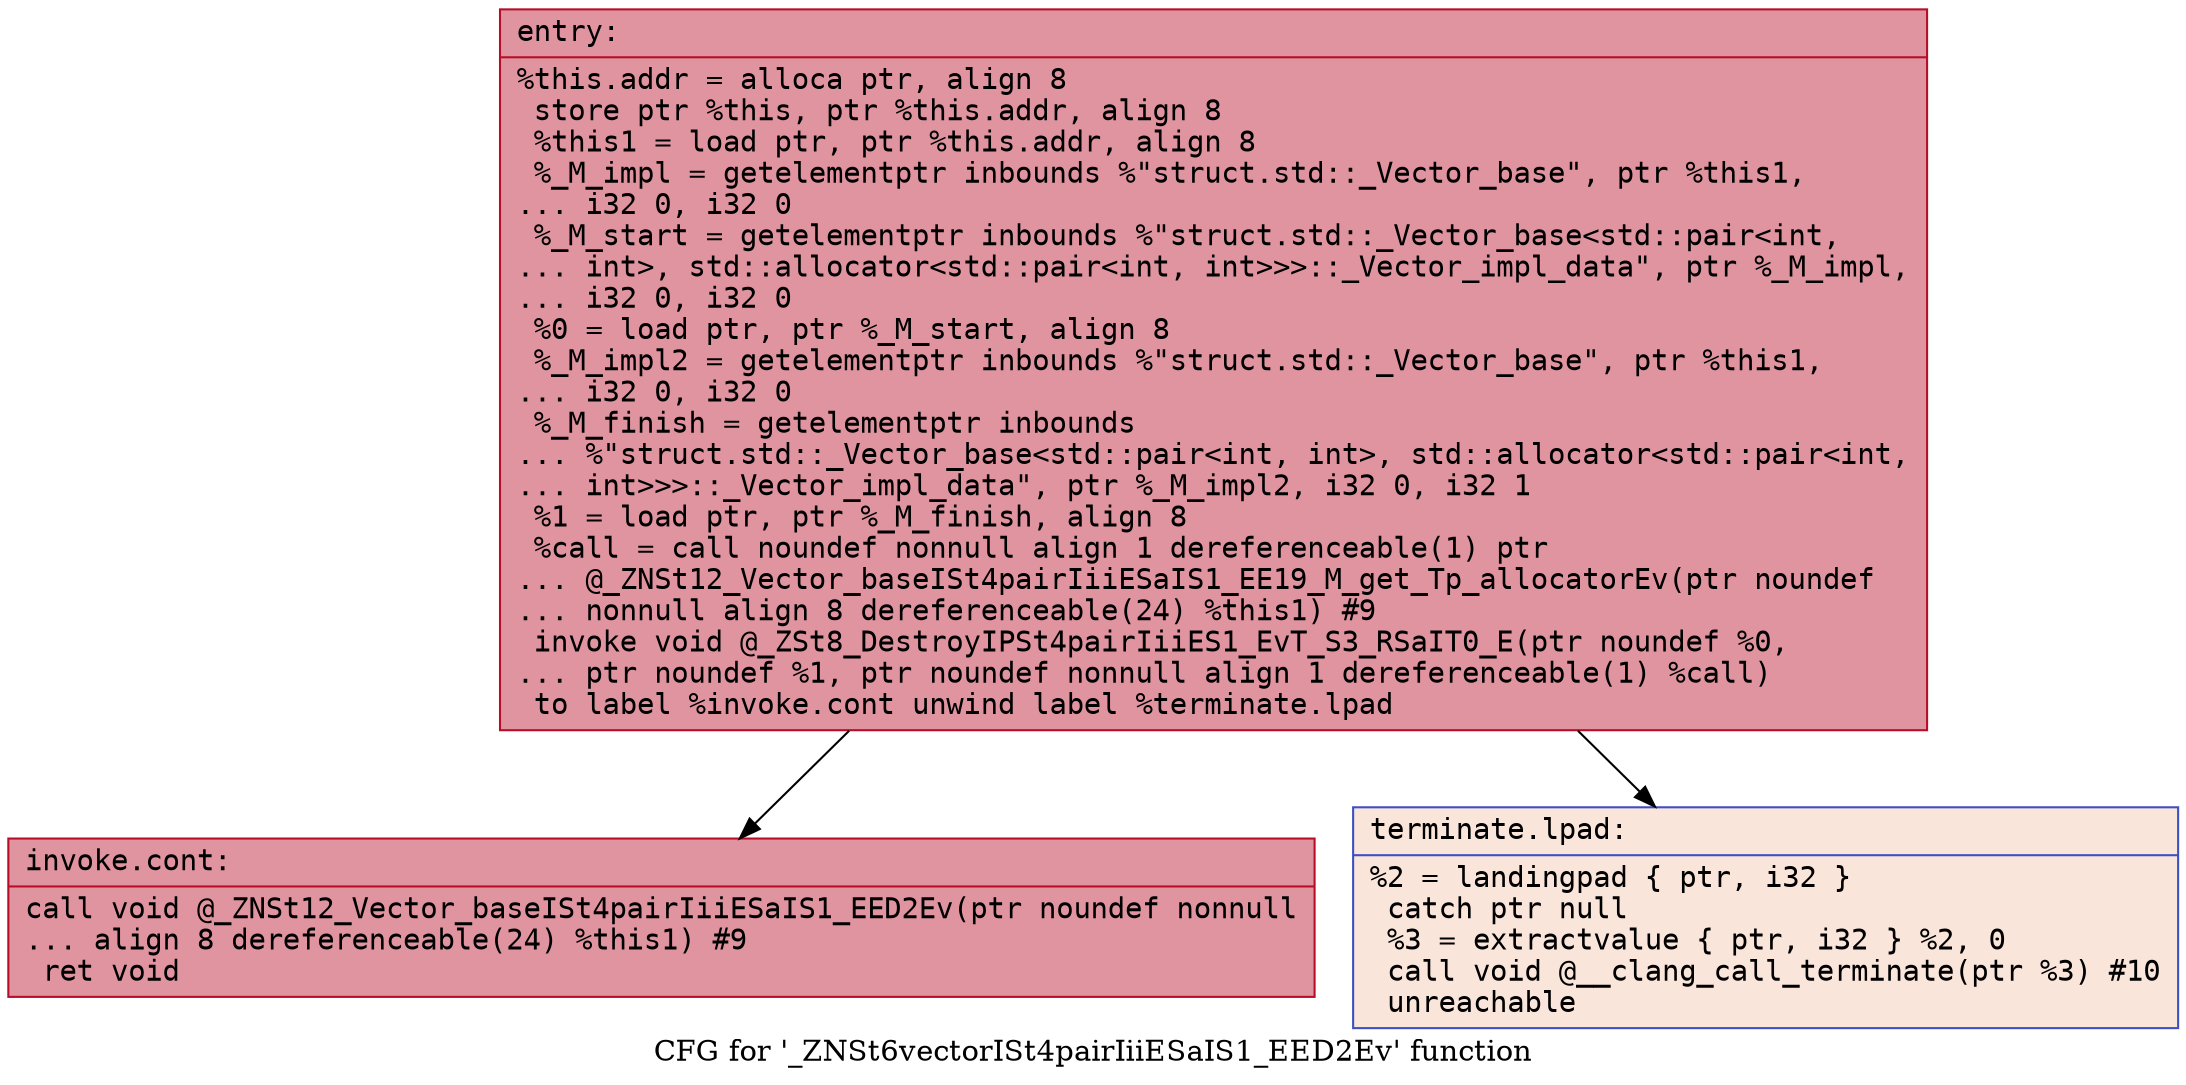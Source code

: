 digraph "CFG for '_ZNSt6vectorISt4pairIiiESaIS1_EED2Ev' function" {
	label="CFG for '_ZNSt6vectorISt4pairIiiESaIS1_EED2Ev' function";

	Node0x55c954e9aa80 [shape=record,color="#b70d28ff", style=filled, fillcolor="#b70d2870" fontname="Courier",label="{entry:\l|  %this.addr = alloca ptr, align 8\l  store ptr %this, ptr %this.addr, align 8\l  %this1 = load ptr, ptr %this.addr, align 8\l  %_M_impl = getelementptr inbounds %\"struct.std::_Vector_base\", ptr %this1,\l... i32 0, i32 0\l  %_M_start = getelementptr inbounds %\"struct.std::_Vector_base\<std::pair\<int,\l... int\>, std::allocator\<std::pair\<int, int\>\>\>::_Vector_impl_data\", ptr %_M_impl,\l... i32 0, i32 0\l  %0 = load ptr, ptr %_M_start, align 8\l  %_M_impl2 = getelementptr inbounds %\"struct.std::_Vector_base\", ptr %this1,\l... i32 0, i32 0\l  %_M_finish = getelementptr inbounds\l... %\"struct.std::_Vector_base\<std::pair\<int, int\>, std::allocator\<std::pair\<int,\l... int\>\>\>::_Vector_impl_data\", ptr %_M_impl2, i32 0, i32 1\l  %1 = load ptr, ptr %_M_finish, align 8\l  %call = call noundef nonnull align 1 dereferenceable(1) ptr\l... @_ZNSt12_Vector_baseISt4pairIiiESaIS1_EE19_M_get_Tp_allocatorEv(ptr noundef\l... nonnull align 8 dereferenceable(24) %this1) #9\l  invoke void @_ZSt8_DestroyIPSt4pairIiiES1_EvT_S3_RSaIT0_E(ptr noundef %0,\l... ptr noundef %1, ptr noundef nonnull align 1 dereferenceable(1) %call)\l          to label %invoke.cont unwind label %terminate.lpad\l}"];
	Node0x55c954e9aa80 -> Node0x55c954ea2990[tooltip="entry -> invoke.cont\nProbability 100.00%" ];
	Node0x55c954e9aa80 -> Node0x55c954ea2c30[tooltip="entry -> terminate.lpad\nProbability 0.00%" ];
	Node0x55c954ea2990 [shape=record,color="#b70d28ff", style=filled, fillcolor="#b70d2870" fontname="Courier",label="{invoke.cont:\l|  call void @_ZNSt12_Vector_baseISt4pairIiiESaIS1_EED2Ev(ptr noundef nonnull\l... align 8 dereferenceable(24) %this1) #9\l  ret void\l}"];
	Node0x55c954ea2c30 [shape=record,color="#3d50c3ff", style=filled, fillcolor="#f4c5ad70" fontname="Courier",label="{terminate.lpad:\l|  %2 = landingpad \{ ptr, i32 \}\l          catch ptr null\l  %3 = extractvalue \{ ptr, i32 \} %2, 0\l  call void @__clang_call_terminate(ptr %3) #10\l  unreachable\l}"];
}
